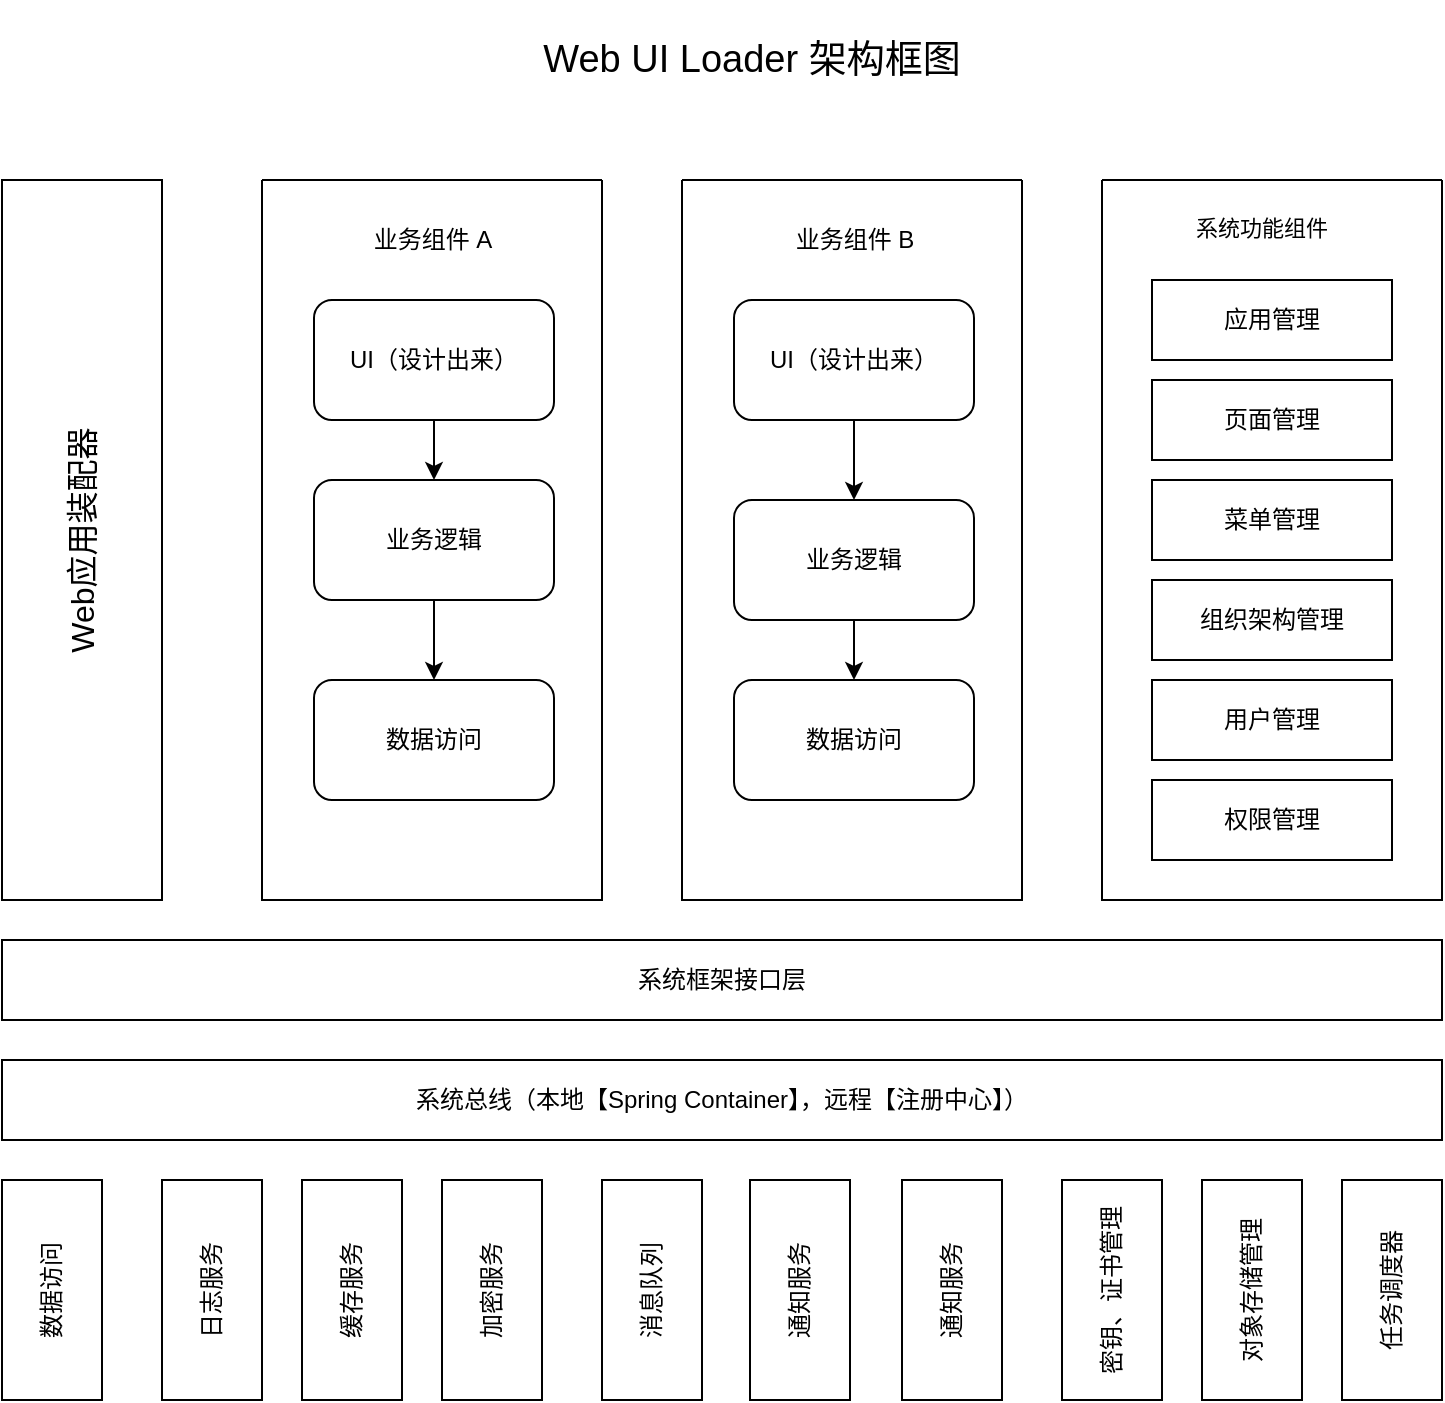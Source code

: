 <mxfile version="14.9.4" type="github">
  <diagram id="SoaL3gLZ2YO1JH6Mpvok" name="Page-1">
    <mxGraphModel dx="1422" dy="740" grid="1" gridSize="10" guides="1" tooltips="1" connect="1" arrows="1" fold="1" page="1" pageScale="1" pageWidth="827" pageHeight="1169" math="0" shadow="0">
      <root>
        <mxCell id="0" />
        <mxCell id="1" parent="0" />
        <mxCell id="3pJKEMpyGUiEuK4JpZSY-1" value="&lt;div style=&quot;font-size: 16px;&quot;&gt;Web应用装配器&lt;/div&gt;" style="rounded=0;whiteSpace=wrap;html=1;horizontal=0;fontSize=16;" parent="1" vertex="1">
          <mxGeometry x="40" y="140" width="80" height="360" as="geometry" />
        </mxCell>
        <mxCell id="mTiEajPiZR37RKjkDfnB-1" value="&lt;div style=&quot;font-size: 19px;&quot;&gt;Web UI Loader 架构框图&lt;/div&gt;" style="text;html=1;strokeColor=none;fillColor=none;align=center;verticalAlign=middle;whiteSpace=wrap;rounded=0;fontSize=19;" vertex="1" parent="1">
          <mxGeometry x="300" y="50" width="230" height="60" as="geometry" />
        </mxCell>
        <mxCell id="mTiEajPiZR37RKjkDfnB-4" value="系统总线（本地【Spring Container】，远程【注册中心】）" style="rounded=0;whiteSpace=wrap;html=1;" vertex="1" parent="1">
          <mxGeometry x="40" y="580" width="720" height="40" as="geometry" />
        </mxCell>
        <mxCell id="mTiEajPiZR37RKjkDfnB-5" value="" style="swimlane;startSize=0;" vertex="1" parent="1">
          <mxGeometry x="380" y="140" width="170" height="360" as="geometry" />
        </mxCell>
        <mxCell id="mTiEajPiZR37RKjkDfnB-20" style="edgeStyle=orthogonalEdgeStyle;rounded=0;orthogonalLoop=1;jettySize=auto;html=1;exitX=0.5;exitY=1;exitDx=0;exitDy=0;entryX=0.5;entryY=0;entryDx=0;entryDy=0;" edge="1" parent="mTiEajPiZR37RKjkDfnB-5" source="3pJKEMpyGUiEuK4JpZSY-2" target="3pJKEMpyGUiEuK4JpZSY-3">
          <mxGeometry relative="1" as="geometry" />
        </mxCell>
        <mxCell id="3pJKEMpyGUiEuK4JpZSY-2" value="UI（设计出来）" style="rounded=1;whiteSpace=wrap;html=1;" parent="mTiEajPiZR37RKjkDfnB-5" vertex="1">
          <mxGeometry x="26" y="60" width="120" height="60" as="geometry" />
        </mxCell>
        <mxCell id="mTiEajPiZR37RKjkDfnB-21" style="edgeStyle=orthogonalEdgeStyle;rounded=0;orthogonalLoop=1;jettySize=auto;html=1;exitX=0.5;exitY=1;exitDx=0;exitDy=0;entryX=0.5;entryY=0;entryDx=0;entryDy=0;" edge="1" parent="mTiEajPiZR37RKjkDfnB-5" source="3pJKEMpyGUiEuK4JpZSY-3" target="3pJKEMpyGUiEuK4JpZSY-4">
          <mxGeometry relative="1" as="geometry" />
        </mxCell>
        <mxCell id="3pJKEMpyGUiEuK4JpZSY-3" value="业务逻辑" style="rounded=1;whiteSpace=wrap;html=1;" parent="mTiEajPiZR37RKjkDfnB-5" vertex="1">
          <mxGeometry x="26" y="160" width="120" height="60" as="geometry" />
        </mxCell>
        <mxCell id="3pJKEMpyGUiEuK4JpZSY-4" value="数据访问" style="rounded=1;whiteSpace=wrap;html=1;" parent="mTiEajPiZR37RKjkDfnB-5" vertex="1">
          <mxGeometry x="26" y="250" width="120" height="60" as="geometry" />
        </mxCell>
        <mxCell id="mTiEajPiZR37RKjkDfnB-17" value="业务组件 B" style="text;html=1;align=center;verticalAlign=middle;resizable=0;points=[];autosize=1;strokeColor=none;" vertex="1" parent="mTiEajPiZR37RKjkDfnB-5">
          <mxGeometry x="51" y="20" width="70" height="20" as="geometry" />
        </mxCell>
        <mxCell id="mTiEajPiZR37RKjkDfnB-6" value="" style="swimlane;startSize=0;" vertex="1" parent="1">
          <mxGeometry x="170" y="140" width="170" height="360" as="geometry" />
        </mxCell>
        <mxCell id="mTiEajPiZR37RKjkDfnB-18" style="edgeStyle=orthogonalEdgeStyle;rounded=0;orthogonalLoop=1;jettySize=auto;html=1;exitX=0.5;exitY=1;exitDx=0;exitDy=0;" edge="1" parent="mTiEajPiZR37RKjkDfnB-6" source="mTiEajPiZR37RKjkDfnB-7" target="mTiEajPiZR37RKjkDfnB-8">
          <mxGeometry relative="1" as="geometry" />
        </mxCell>
        <mxCell id="mTiEajPiZR37RKjkDfnB-7" value="UI（设计出来）" style="rounded=1;whiteSpace=wrap;html=1;" vertex="1" parent="mTiEajPiZR37RKjkDfnB-6">
          <mxGeometry x="26" y="60" width="120" height="60" as="geometry" />
        </mxCell>
        <mxCell id="mTiEajPiZR37RKjkDfnB-19" style="edgeStyle=orthogonalEdgeStyle;rounded=0;orthogonalLoop=1;jettySize=auto;html=1;exitX=0.5;exitY=1;exitDx=0;exitDy=0;entryX=0.5;entryY=0;entryDx=0;entryDy=0;" edge="1" parent="mTiEajPiZR37RKjkDfnB-6" source="mTiEajPiZR37RKjkDfnB-8" target="mTiEajPiZR37RKjkDfnB-9">
          <mxGeometry relative="1" as="geometry" />
        </mxCell>
        <mxCell id="mTiEajPiZR37RKjkDfnB-8" value="业务逻辑" style="rounded=1;whiteSpace=wrap;html=1;" vertex="1" parent="mTiEajPiZR37RKjkDfnB-6">
          <mxGeometry x="26" y="150" width="120" height="60" as="geometry" />
        </mxCell>
        <mxCell id="mTiEajPiZR37RKjkDfnB-9" value="数据访问" style="rounded=1;whiteSpace=wrap;html=1;" vertex="1" parent="mTiEajPiZR37RKjkDfnB-6">
          <mxGeometry x="26" y="250" width="120" height="60" as="geometry" />
        </mxCell>
        <mxCell id="mTiEajPiZR37RKjkDfnB-10" value="业务组件 A" style="text;html=1;align=center;verticalAlign=middle;resizable=0;points=[];autosize=1;strokeColor=none;" vertex="1" parent="mTiEajPiZR37RKjkDfnB-6">
          <mxGeometry x="50" y="20" width="70" height="20" as="geometry" />
        </mxCell>
        <mxCell id="mTiEajPiZR37RKjkDfnB-23" value="" style="swimlane;startSize=0;" vertex="1" parent="1">
          <mxGeometry x="590" y="140" width="170" height="360" as="geometry">
            <mxRectangle x="610" y="240" width="50" height="40" as="alternateBounds" />
          </mxGeometry>
        </mxCell>
        <mxCell id="mTiEajPiZR37RKjkDfnB-24" value="用户管理" style="rounded=0;whiteSpace=wrap;html=1;" vertex="1" parent="mTiEajPiZR37RKjkDfnB-23">
          <mxGeometry x="25" y="250" width="120" height="40" as="geometry" />
        </mxCell>
        <mxCell id="mTiEajPiZR37RKjkDfnB-25" value="组织架构管理" style="rounded=0;whiteSpace=wrap;html=1;" vertex="1" parent="mTiEajPiZR37RKjkDfnB-23">
          <mxGeometry x="25" y="200" width="120" height="40" as="geometry" />
        </mxCell>
        <mxCell id="mTiEajPiZR37RKjkDfnB-34" value="权限管理" style="rounded=0;whiteSpace=wrap;html=1;" vertex="1" parent="mTiEajPiZR37RKjkDfnB-23">
          <mxGeometry x="25" y="300" width="120" height="40" as="geometry" />
        </mxCell>
        <mxCell id="mTiEajPiZR37RKjkDfnB-36" value="系统功能组件" style="text;html=1;strokeColor=none;fillColor=none;align=center;verticalAlign=middle;whiteSpace=wrap;rounded=0;fontSize=11;" vertex="1" parent="mTiEajPiZR37RKjkDfnB-23">
          <mxGeometry x="40" y="9" width="80" height="30" as="geometry" />
        </mxCell>
        <mxCell id="mTiEajPiZR37RKjkDfnB-37" value="页面管理" style="rounded=0;whiteSpace=wrap;html=1;" vertex="1" parent="mTiEajPiZR37RKjkDfnB-23">
          <mxGeometry x="25" y="100" width="120" height="40" as="geometry" />
        </mxCell>
        <mxCell id="mTiEajPiZR37RKjkDfnB-39" value="菜单管理" style="rounded=0;whiteSpace=wrap;html=1;" vertex="1" parent="mTiEajPiZR37RKjkDfnB-23">
          <mxGeometry x="25" y="150" width="120" height="40" as="geometry" />
        </mxCell>
        <mxCell id="mTiEajPiZR37RKjkDfnB-41" value="应用管理" style="rounded=0;whiteSpace=wrap;html=1;" vertex="1" parent="mTiEajPiZR37RKjkDfnB-23">
          <mxGeometry x="25" y="50" width="120" height="40" as="geometry" />
        </mxCell>
        <mxCell id="mTiEajPiZR37RKjkDfnB-26" value="数据访问" style="rounded=0;whiteSpace=wrap;html=1;horizontal=0;" vertex="1" parent="1">
          <mxGeometry x="40" y="640" width="50" height="110" as="geometry" />
        </mxCell>
        <mxCell id="mTiEajPiZR37RKjkDfnB-27" value="日志服务" style="rounded=0;whiteSpace=wrap;html=1;horizontal=0;" vertex="1" parent="1">
          <mxGeometry x="120" y="640" width="50" height="110" as="geometry" />
        </mxCell>
        <mxCell id="mTiEajPiZR37RKjkDfnB-28" value="缓存服务" style="rounded=0;whiteSpace=wrap;html=1;horizontal=0;" vertex="1" parent="1">
          <mxGeometry x="190" y="640" width="50" height="110" as="geometry" />
        </mxCell>
        <mxCell id="mTiEajPiZR37RKjkDfnB-29" value="加密服务" style="rounded=0;whiteSpace=wrap;html=1;horizontal=0;" vertex="1" parent="1">
          <mxGeometry x="260" y="640" width="50" height="110" as="geometry" />
        </mxCell>
        <mxCell id="mTiEajPiZR37RKjkDfnB-30" value="消息队列" style="rounded=0;whiteSpace=wrap;html=1;horizontal=0;" vertex="1" parent="1">
          <mxGeometry x="340" y="640" width="50" height="110" as="geometry" />
        </mxCell>
        <mxCell id="mTiEajPiZR37RKjkDfnB-31" value="通知服务" style="rounded=0;whiteSpace=wrap;html=1;horizontal=0;" vertex="1" parent="1">
          <mxGeometry x="414" y="640" width="50" height="110" as="geometry" />
        </mxCell>
        <mxCell id="mTiEajPiZR37RKjkDfnB-32" value="系统框架接口层" style="rounded=0;whiteSpace=wrap;html=1;" vertex="1" parent="1">
          <mxGeometry x="40" y="520" width="720" height="40" as="geometry" />
        </mxCell>
        <mxCell id="mTiEajPiZR37RKjkDfnB-33" value="通知服务" style="rounded=0;whiteSpace=wrap;html=1;horizontal=0;" vertex="1" parent="1">
          <mxGeometry x="490" y="640" width="50" height="110" as="geometry" />
        </mxCell>
        <mxCell id="mTiEajPiZR37RKjkDfnB-42" value="&lt;div&gt;密钥、证书管理&lt;/div&gt;" style="rounded=0;whiteSpace=wrap;html=1;horizontal=0;" vertex="1" parent="1">
          <mxGeometry x="570" y="640" width="50" height="110" as="geometry" />
        </mxCell>
        <mxCell id="mTiEajPiZR37RKjkDfnB-43" value="对象存储管理" style="rounded=0;whiteSpace=wrap;html=1;horizontal=0;" vertex="1" parent="1">
          <mxGeometry x="640" y="640" width="50" height="110" as="geometry" />
        </mxCell>
        <mxCell id="mTiEajPiZR37RKjkDfnB-44" value="任务调度器" style="rounded=0;whiteSpace=wrap;html=1;horizontal=0;" vertex="1" parent="1">
          <mxGeometry x="710" y="640" width="50" height="110" as="geometry" />
        </mxCell>
      </root>
    </mxGraphModel>
  </diagram>
</mxfile>
